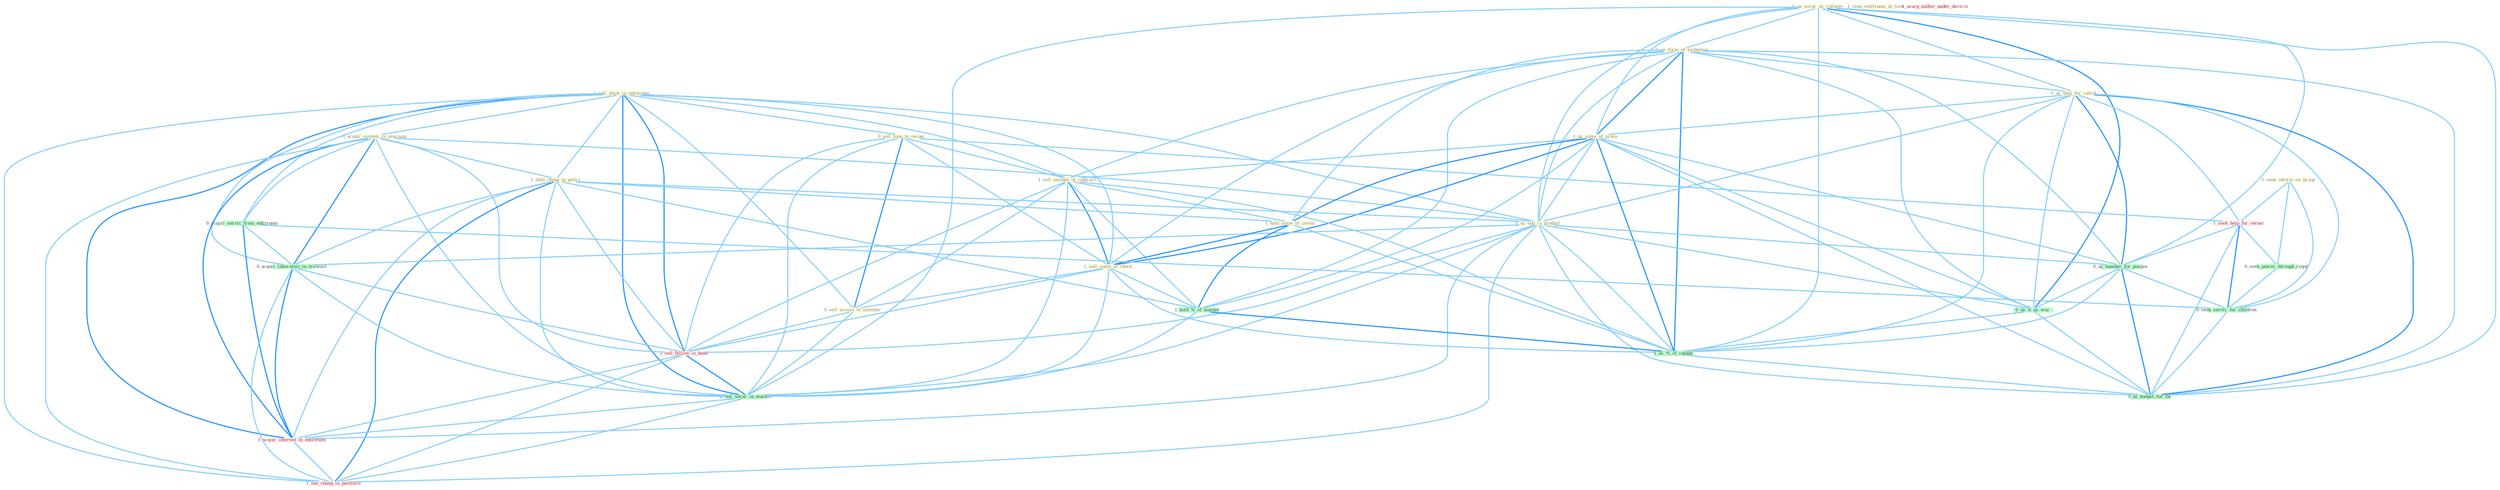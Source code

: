 Graph G{ 
    node
    [shape=polygon,style=filled,width=.5,height=.06,color="#BDFCC9",fixedsize=true,fontsize=4,
    fontcolor="#2f4f4f"];
    {node
    [color="#ffffe0", fontcolor="#8b7d6b"] "0_us_secur_as_collater " "1_sell_plant_in_entitynam " "1_us_form_of_technolog " "0_seek_inform_on_group " "0_us_data_for_calcul " "0_acquir_system_in_yearnum " "1_seen_entitynam_at_time " "0_sell_loan_to_owner " "1_us_some_of_proce " "1_sell_amount_of_contract " "1_hold_chang_in_polici " "0_us_egg_in_product " "1_hold_some_of_invest " "1_sell_some_of_check " "0_sell_access_to_member "}
{node [color="#fff0f5", fontcolor="#b22222"] "1_seek_help_for_owner " "1_sell_billion_in_bond " "1_usurp_author_under_doctrin " "1_acquir_interest_in_entitynam " "1_see_chang_in_portfolio "}
edge [color="#B0E2FF"];

	"0_us_secur_as_collater " -- "1_us_form_of_technolog " [w="1", color="#87cefa" ];
	"0_us_secur_as_collater " -- "0_us_data_for_calcul " [w="1", color="#87cefa" ];
	"0_us_secur_as_collater " -- "1_us_some_of_proce " [w="1", color="#87cefa" ];
	"0_us_secur_as_collater " -- "0_us_egg_in_product " [w="1", color="#87cefa" ];
	"0_us_secur_as_collater " -- "0_us_number_for_purpos " [w="1", color="#87cefa" ];
	"0_us_secur_as_collater " -- "0_us_it_as_wai " [w="2", color="#1e90ff" , len=0.8];
	"0_us_secur_as_collater " -- "1_us_%_of_capabl " [w="1", color="#87cefa" ];
	"0_us_secur_as_collater " -- "0_sell_secur_in_market " [w="1", color="#87cefa" ];
	"0_us_secur_as_collater " -- "0_us_budget_for_thi " [w="1", color="#87cefa" ];
	"1_sell_plant_in_entitynam " -- "0_acquir_system_in_yearnum " [w="1", color="#87cefa" ];
	"1_sell_plant_in_entitynam " -- "0_sell_loan_to_owner " [w="1", color="#87cefa" ];
	"1_sell_plant_in_entitynam " -- "1_sell_amount_of_contract " [w="1", color="#87cefa" ];
	"1_sell_plant_in_entitynam " -- "1_hold_chang_in_polici " [w="1", color="#87cefa" ];
	"1_sell_plant_in_entitynam " -- "0_us_egg_in_product " [w="1", color="#87cefa" ];
	"1_sell_plant_in_entitynam " -- "1_sell_some_of_check " [w="1", color="#87cefa" ];
	"1_sell_plant_in_entitynam " -- "0_sell_access_to_member " [w="1", color="#87cefa" ];
	"1_sell_plant_in_entitynam " -- "0_acquir_servic_from_entitynam " [w="1", color="#87cefa" ];
	"1_sell_plant_in_entitynam " -- "0_acquir_laboratori_in_transact " [w="1", color="#87cefa" ];
	"1_sell_plant_in_entitynam " -- "1_sell_billion_in_bond " [w="2", color="#1e90ff" , len=0.8];
	"1_sell_plant_in_entitynam " -- "0_sell_secur_in_market " [w="2", color="#1e90ff" , len=0.8];
	"1_sell_plant_in_entitynam " -- "1_acquir_interest_in_entitynam " [w="2", color="#1e90ff" , len=0.8];
	"1_sell_plant_in_entitynam " -- "1_see_chang_in_portfolio " [w="1", color="#87cefa" ];
	"1_us_form_of_technolog " -- "0_us_data_for_calcul " [w="1", color="#87cefa" ];
	"1_us_form_of_technolog " -- "1_us_some_of_proce " [w="2", color="#1e90ff" , len=0.8];
	"1_us_form_of_technolog " -- "1_sell_amount_of_contract " [w="1", color="#87cefa" ];
	"1_us_form_of_technolog " -- "0_us_egg_in_product " [w="1", color="#87cefa" ];
	"1_us_form_of_technolog " -- "1_hold_some_of_invest " [w="1", color="#87cefa" ];
	"1_us_form_of_technolog " -- "1_sell_some_of_check " [w="1", color="#87cefa" ];
	"1_us_form_of_technolog " -- "1_hold_%_of_market " [w="1", color="#87cefa" ];
	"1_us_form_of_technolog " -- "0_us_number_for_purpos " [w="1", color="#87cefa" ];
	"1_us_form_of_technolog " -- "0_us_it_as_wai " [w="1", color="#87cefa" ];
	"1_us_form_of_technolog " -- "1_us_%_of_capabl " [w="2", color="#1e90ff" , len=0.8];
	"1_us_form_of_technolog " -- "0_us_budget_for_thi " [w="1", color="#87cefa" ];
	"0_seek_inform_on_group " -- "1_seek_help_for_owner " [w="1", color="#87cefa" ];
	"0_seek_inform_on_group " -- "0_seek_power_through_regul " [w="1", color="#87cefa" ];
	"0_seek_inform_on_group " -- "0_seek_servic_for_children " [w="1", color="#87cefa" ];
	"0_us_data_for_calcul " -- "1_us_some_of_proce " [w="1", color="#87cefa" ];
	"0_us_data_for_calcul " -- "0_us_egg_in_product " [w="1", color="#87cefa" ];
	"0_us_data_for_calcul " -- "1_seek_help_for_owner " [w="1", color="#87cefa" ];
	"0_us_data_for_calcul " -- "0_us_number_for_purpos " [w="2", color="#1e90ff" , len=0.8];
	"0_us_data_for_calcul " -- "0_us_it_as_wai " [w="1", color="#87cefa" ];
	"0_us_data_for_calcul " -- "1_us_%_of_capabl " [w="1", color="#87cefa" ];
	"0_us_data_for_calcul " -- "0_seek_servic_for_children " [w="1", color="#87cefa" ];
	"0_us_data_for_calcul " -- "0_us_budget_for_thi " [w="2", color="#1e90ff" , len=0.8];
	"0_acquir_system_in_yearnum " -- "1_hold_chang_in_polici " [w="1", color="#87cefa" ];
	"0_acquir_system_in_yearnum " -- "0_us_egg_in_product " [w="1", color="#87cefa" ];
	"0_acquir_system_in_yearnum " -- "0_acquir_servic_from_entitynam " [w="1", color="#87cefa" ];
	"0_acquir_system_in_yearnum " -- "0_acquir_laboratori_in_transact " [w="2", color="#1e90ff" , len=0.8];
	"0_acquir_system_in_yearnum " -- "1_sell_billion_in_bond " [w="1", color="#87cefa" ];
	"0_acquir_system_in_yearnum " -- "0_sell_secur_in_market " [w="1", color="#87cefa" ];
	"0_acquir_system_in_yearnum " -- "1_acquir_interest_in_entitynam " [w="2", color="#1e90ff" , len=0.8];
	"0_acquir_system_in_yearnum " -- "1_see_chang_in_portfolio " [w="1", color="#87cefa" ];
	"0_sell_loan_to_owner " -- "1_sell_amount_of_contract " [w="1", color="#87cefa" ];
	"0_sell_loan_to_owner " -- "1_sell_some_of_check " [w="1", color="#87cefa" ];
	"0_sell_loan_to_owner " -- "0_sell_access_to_member " [w="2", color="#1e90ff" , len=0.8];
	"0_sell_loan_to_owner " -- "1_seek_help_for_owner " [w="1", color="#87cefa" ];
	"0_sell_loan_to_owner " -- "1_sell_billion_in_bond " [w="1", color="#87cefa" ];
	"0_sell_loan_to_owner " -- "0_sell_secur_in_market " [w="1", color="#87cefa" ];
	"1_us_some_of_proce " -- "1_sell_amount_of_contract " [w="1", color="#87cefa" ];
	"1_us_some_of_proce " -- "0_us_egg_in_product " [w="1", color="#87cefa" ];
	"1_us_some_of_proce " -- "1_hold_some_of_invest " [w="2", color="#1e90ff" , len=0.8];
	"1_us_some_of_proce " -- "1_sell_some_of_check " [w="2", color="#1e90ff" , len=0.8];
	"1_us_some_of_proce " -- "1_hold_%_of_market " [w="1", color="#87cefa" ];
	"1_us_some_of_proce " -- "0_us_number_for_purpos " [w="1", color="#87cefa" ];
	"1_us_some_of_proce " -- "0_us_it_as_wai " [w="1", color="#87cefa" ];
	"1_us_some_of_proce " -- "1_us_%_of_capabl " [w="2", color="#1e90ff" , len=0.8];
	"1_us_some_of_proce " -- "0_us_budget_for_thi " [w="1", color="#87cefa" ];
	"1_sell_amount_of_contract " -- "1_hold_some_of_invest " [w="1", color="#87cefa" ];
	"1_sell_amount_of_contract " -- "1_sell_some_of_check " [w="2", color="#1e90ff" , len=0.8];
	"1_sell_amount_of_contract " -- "0_sell_access_to_member " [w="1", color="#87cefa" ];
	"1_sell_amount_of_contract " -- "1_hold_%_of_market " [w="1", color="#87cefa" ];
	"1_sell_amount_of_contract " -- "1_sell_billion_in_bond " [w="1", color="#87cefa" ];
	"1_sell_amount_of_contract " -- "1_us_%_of_capabl " [w="1", color="#87cefa" ];
	"1_sell_amount_of_contract " -- "0_sell_secur_in_market " [w="1", color="#87cefa" ];
	"1_hold_chang_in_polici " -- "0_us_egg_in_product " [w="1", color="#87cefa" ];
	"1_hold_chang_in_polici " -- "1_hold_some_of_invest " [w="1", color="#87cefa" ];
	"1_hold_chang_in_polici " -- "1_hold_%_of_market " [w="1", color="#87cefa" ];
	"1_hold_chang_in_polici " -- "0_acquir_laboratori_in_transact " [w="1", color="#87cefa" ];
	"1_hold_chang_in_polici " -- "1_sell_billion_in_bond " [w="1", color="#87cefa" ];
	"1_hold_chang_in_polici " -- "0_sell_secur_in_market " [w="1", color="#87cefa" ];
	"1_hold_chang_in_polici " -- "1_acquir_interest_in_entitynam " [w="1", color="#87cefa" ];
	"1_hold_chang_in_polici " -- "1_see_chang_in_portfolio " [w="2", color="#1e90ff" , len=0.8];
	"0_us_egg_in_product " -- "0_us_number_for_purpos " [w="1", color="#87cefa" ];
	"0_us_egg_in_product " -- "0_acquir_laboratori_in_transact " [w="1", color="#87cefa" ];
	"0_us_egg_in_product " -- "1_sell_billion_in_bond " [w="1", color="#87cefa" ];
	"0_us_egg_in_product " -- "0_us_it_as_wai " [w="1", color="#87cefa" ];
	"0_us_egg_in_product " -- "1_us_%_of_capabl " [w="1", color="#87cefa" ];
	"0_us_egg_in_product " -- "0_sell_secur_in_market " [w="1", color="#87cefa" ];
	"0_us_egg_in_product " -- "1_acquir_interest_in_entitynam " [w="1", color="#87cefa" ];
	"0_us_egg_in_product " -- "1_see_chang_in_portfolio " [w="1", color="#87cefa" ];
	"0_us_egg_in_product " -- "0_us_budget_for_thi " [w="1", color="#87cefa" ];
	"1_hold_some_of_invest " -- "1_sell_some_of_check " [w="2", color="#1e90ff" , len=0.8];
	"1_hold_some_of_invest " -- "1_hold_%_of_market " [w="2", color="#1e90ff" , len=0.8];
	"1_hold_some_of_invest " -- "1_us_%_of_capabl " [w="1", color="#87cefa" ];
	"1_sell_some_of_check " -- "0_sell_access_to_member " [w="1", color="#87cefa" ];
	"1_sell_some_of_check " -- "1_hold_%_of_market " [w="1", color="#87cefa" ];
	"1_sell_some_of_check " -- "1_sell_billion_in_bond " [w="1", color="#87cefa" ];
	"1_sell_some_of_check " -- "1_us_%_of_capabl " [w="1", color="#87cefa" ];
	"1_sell_some_of_check " -- "0_sell_secur_in_market " [w="1", color="#87cefa" ];
	"0_sell_access_to_member " -- "1_sell_billion_in_bond " [w="1", color="#87cefa" ];
	"0_sell_access_to_member " -- "0_sell_secur_in_market " [w="1", color="#87cefa" ];
	"1_seek_help_for_owner " -- "0_seek_power_through_regul " [w="1", color="#87cefa" ];
	"1_seek_help_for_owner " -- "0_us_number_for_purpos " [w="1", color="#87cefa" ];
	"1_seek_help_for_owner " -- "0_seek_servic_for_children " [w="2", color="#1e90ff" , len=0.8];
	"1_seek_help_for_owner " -- "0_us_budget_for_thi " [w="1", color="#87cefa" ];
	"0_acquir_servic_from_entitynam " -- "0_acquir_laboratori_in_transact " [w="1", color="#87cefa" ];
	"0_acquir_servic_from_entitynam " -- "1_acquir_interest_in_entitynam " [w="2", color="#1e90ff" , len=0.8];
	"0_acquir_servic_from_entitynam " -- "0_seek_servic_for_children " [w="1", color="#87cefa" ];
	"1_hold_%_of_market " -- "1_us_%_of_capabl " [w="2", color="#1e90ff" , len=0.8];
	"1_hold_%_of_market " -- "0_sell_secur_in_market " [w="1", color="#87cefa" ];
	"0_seek_power_through_regul " -- "0_seek_servic_for_children " [w="1", color="#87cefa" ];
	"0_us_number_for_purpos " -- "0_us_it_as_wai " [w="1", color="#87cefa" ];
	"0_us_number_for_purpos " -- "1_us_%_of_capabl " [w="1", color="#87cefa" ];
	"0_us_number_for_purpos " -- "0_seek_servic_for_children " [w="1", color="#87cefa" ];
	"0_us_number_for_purpos " -- "0_us_budget_for_thi " [w="2", color="#1e90ff" , len=0.8];
	"0_acquir_laboratori_in_transact " -- "1_sell_billion_in_bond " [w="1", color="#87cefa" ];
	"0_acquir_laboratori_in_transact " -- "0_sell_secur_in_market " [w="1", color="#87cefa" ];
	"0_acquir_laboratori_in_transact " -- "1_acquir_interest_in_entitynam " [w="2", color="#1e90ff" , len=0.8];
	"0_acquir_laboratori_in_transact " -- "1_see_chang_in_portfolio " [w="1", color="#87cefa" ];
	"1_sell_billion_in_bond " -- "0_sell_secur_in_market " [w="2", color="#1e90ff" , len=0.8];
	"1_sell_billion_in_bond " -- "1_acquir_interest_in_entitynam " [w="1", color="#87cefa" ];
	"1_sell_billion_in_bond " -- "1_see_chang_in_portfolio " [w="1", color="#87cefa" ];
	"0_us_it_as_wai " -- "1_us_%_of_capabl " [w="1", color="#87cefa" ];
	"0_us_it_as_wai " -- "0_us_budget_for_thi " [w="1", color="#87cefa" ];
	"1_us_%_of_capabl " -- "0_us_budget_for_thi " [w="1", color="#87cefa" ];
	"0_sell_secur_in_market " -- "1_acquir_interest_in_entitynam " [w="1", color="#87cefa" ];
	"0_sell_secur_in_market " -- "1_see_chang_in_portfolio " [w="1", color="#87cefa" ];
	"1_acquir_interest_in_entitynam " -- "1_see_chang_in_portfolio " [w="1", color="#87cefa" ];
	"0_seek_servic_for_children " -- "0_us_budget_for_thi " [w="1", color="#87cefa" ];
}
